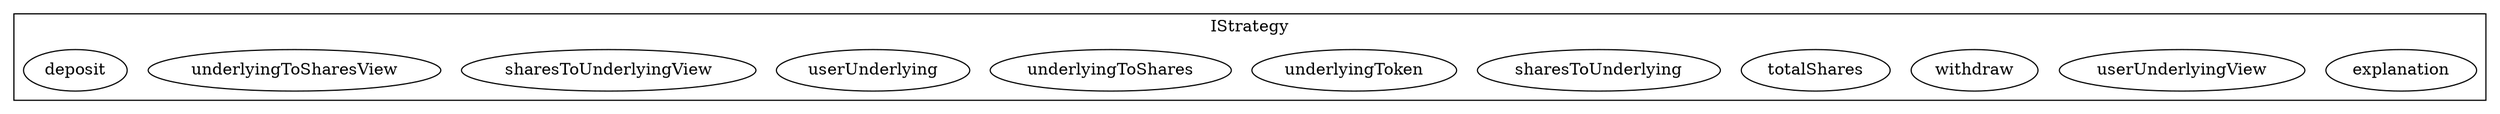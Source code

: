 strict digraph {
subgraph cluster_6800_IStrategy {
label = "IStrategy"
"6800_explanation" [label="explanation"]
"6800_userUnderlyingView" [label="userUnderlyingView"]
"6800_withdraw" [label="withdraw"]
"6800_totalShares" [label="totalShares"]
"6800_sharesToUnderlying" [label="sharesToUnderlying"]
"6800_underlyingToken" [label="underlyingToken"]
"6800_underlyingToShares" [label="underlyingToShares"]
"6800_userUnderlying" [label="userUnderlying"]
"6800_sharesToUnderlyingView" [label="sharesToUnderlyingView"]
"6800_underlyingToSharesView" [label="underlyingToSharesView"]
"6800_deposit" [label="deposit"]
}subgraph cluster_solidity {
label = "[Solidity]"
}
}